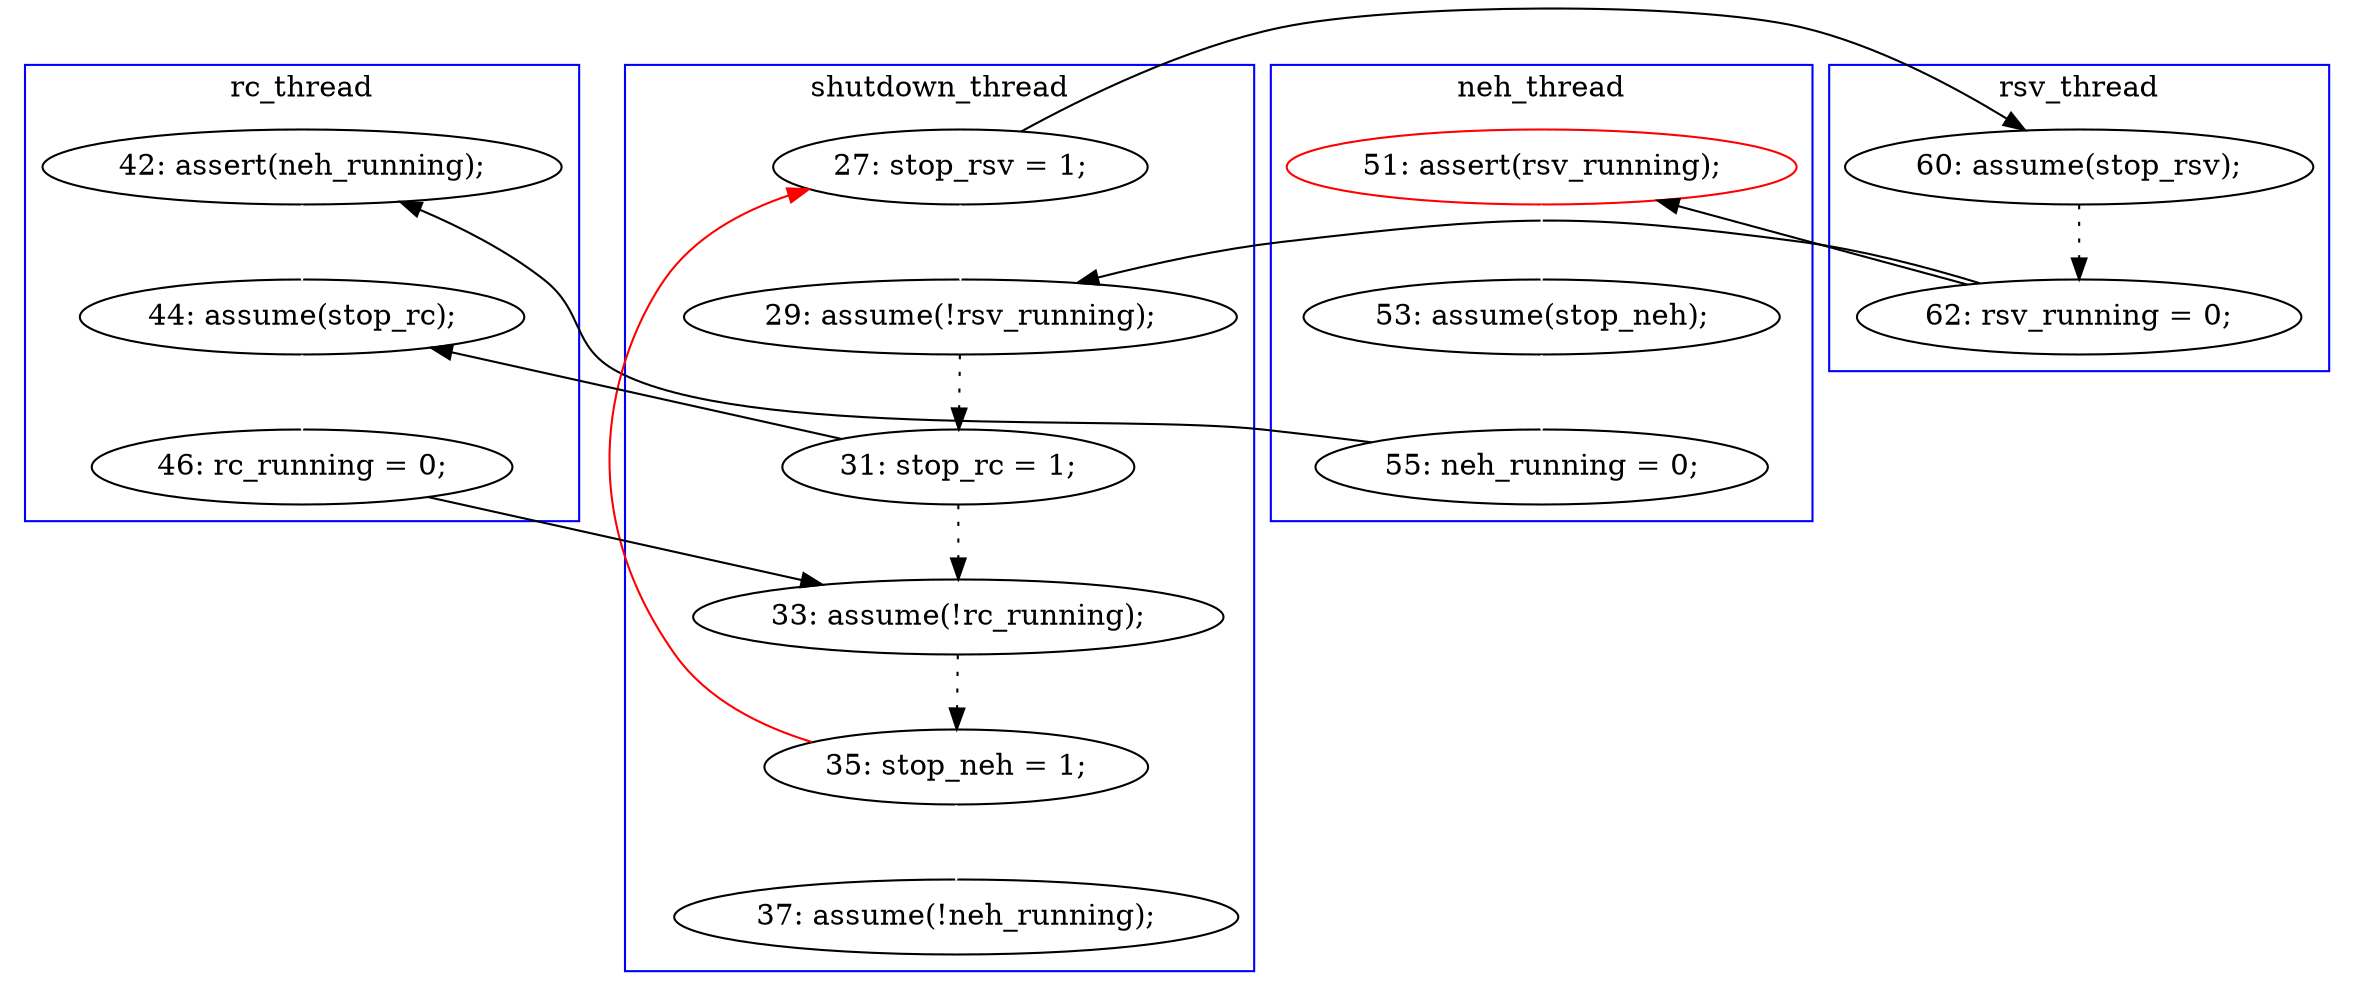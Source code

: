 digraph Counterexample {
	19 -> 24 [color = white, style = solid]
	31 -> 12 [color = red, style = solid, constraint = false]
	16 -> 17 [color = black, style = dotted]
	12 -> 20 [color = white, style = solid]
	26 -> 28 [color = white, style = solid]
	18 -> 19 [color = white, style = solid]
	12 -> 16 [color = black, style = solid, constraint = false]
	28 -> 30 [color = black, style = solid, constraint = false]
	17 -> 18 [color = black, style = solid, constraint = false]
	21 -> 30 [color = black, style = dotted]
	17 -> 20 [color = black, style = solid, constraint = false]
	31 -> 32 [color = white, style = solid]
	25 -> 26 [color = white, style = solid]
	30 -> 31 [color = black, style = dotted]
	24 -> 25 [color = black, style = solid, constraint = false]
	20 -> 21 [color = black, style = dotted]
	21 -> 26 [color = black, style = solid, constraint = false]
	subgraph cluster4 {
		label = rsv_thread
		color = blue
		17  [label = "62: rsv_running = 0;"]
		16  [label = "60: assume(stop_rsv);"]
	}
	subgraph cluster3 {
		label = neh_thread
		color = blue
		24  [label = "55: neh_running = 0;"]
		18  [label = "51: assert(rsv_running);", color = red]
		19  [label = "53: assume(stop_neh);"]
	}
	subgraph cluster1 {
		label = shutdown_thread
		color = blue
		31  [label = "35: stop_neh = 1;"]
		20  [label = "29: assume(!rsv_running);"]
		30  [label = "33: assume(!rc_running);"]
		21  [label = "31: stop_rc = 1;"]
		12  [label = "27: stop_rsv = 1;"]
		32  [label = "37: assume(!neh_running);"]
	}
	subgraph cluster2 {
		label = rc_thread
		color = blue
		26  [label = "44: assume(stop_rc);"]
		25  [label = "42: assert(neh_running);"]
		28  [label = "46: rc_running = 0;"]
	}
}